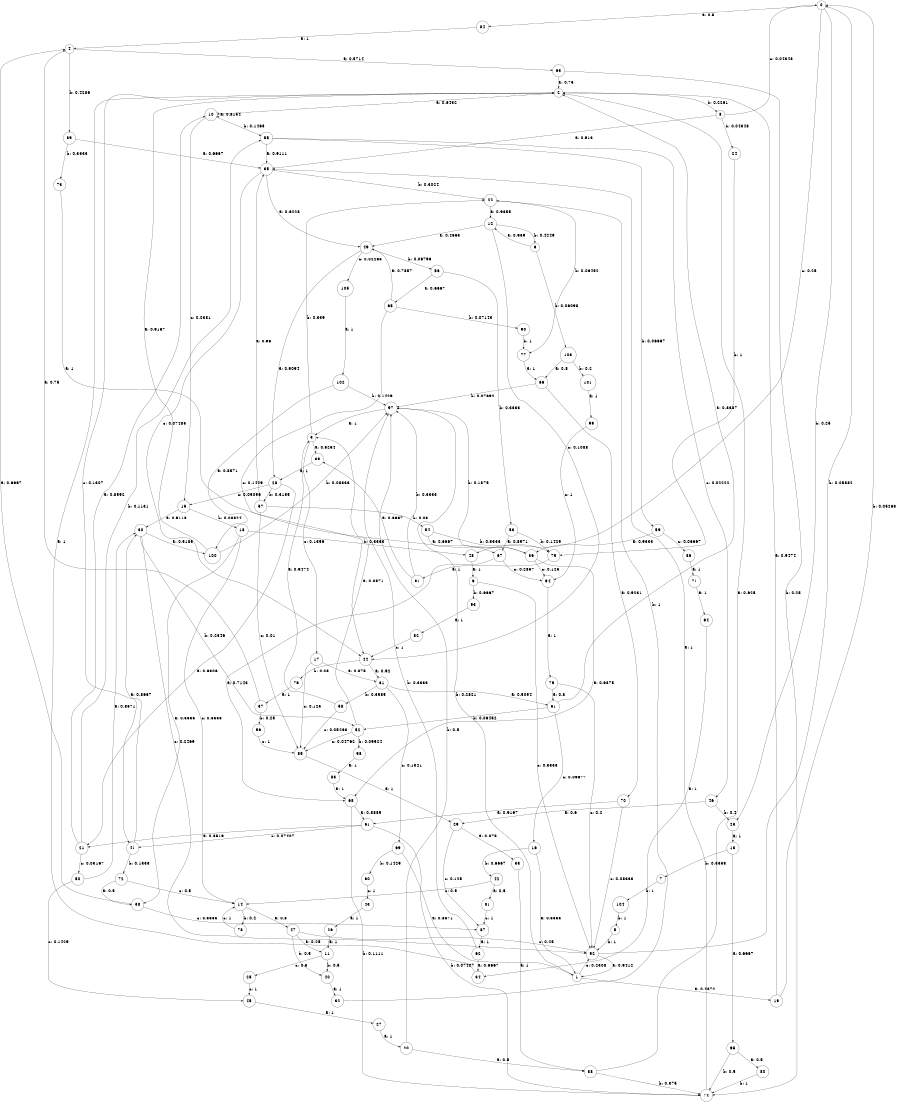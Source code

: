 digraph "d7-100nw-t0-cen-SML" {
size = "6,8.5";
ratio = "fill";
node [shape = circle];
node [fontsize = 24];
edge [fontsize = 24];
0 -> 84 [label = "a: 0.5      "];
0 -> 23 [label = "b: 0.25     "];
0 -> 48 [label = "c: 0.25     "];
1 -> 19 [label = "a: 0.4872   "];
1 -> 97 [label = "b: 0.2821   "];
1 -> 92 [label = "c: 0.2308   "];
2 -> 10 [label = "a: 0.6432   "];
2 -> 8 [label = "b: 0.2261   "];
2 -> 41 [label = "c: 0.1307   "];
3 -> 39 [label = "a: 0.5254   "];
3 -> 22 [label = "b: 0.339    "];
3 -> 17 [label = "c: 0.1356   "];
4 -> 63 [label = "a: 0.5714   "];
4 -> 89 [label = "b: 0.4286   "];
5 -> 92 [label = "b: 1        "];
6 -> 12 [label = "a: 0.939    "];
6 -> 103 [label = "b: 0.06098  "];
7 -> 104 [label = "b: 1        "];
8 -> 35 [label = "a: 0.913    "];
8 -> 24 [label = "b: 0.04348  "];
8 -> 0 [label = "c: 0.04348  "];
9 -> 93 [label = "b: 0.6667   "];
9 -> 92 [label = "c: 0.3333   "];
10 -> 10 [label = "a: 0.8154   "];
10 -> 55 [label = "b: 0.1465   "];
10 -> 15 [label = "c: 0.0381   "];
11 -> 40 [label = "b: 0.5      "];
11 -> 25 [label = "c: 0.5      "];
12 -> 49 [label = "a: 0.4663   "];
12 -> 6 [label = "b: 0.4249   "];
12 -> 44 [label = "c: 0.1088   "];
13 -> 95 [label = "a: 0.6667   "];
13 -> 7 [label = "b: 0.3333   "];
14 -> 47 [label = "a: 0.8      "];
14 -> 78 [label = "b: 0.2      "];
15 -> 30 [label = "a: 0.9118   "];
15 -> 18 [label = "b: 0.08824  "];
16 -> 1 [label = "a: 0.3333   "];
16 -> 42 [label = "b: 0.6667   "];
17 -> 31 [label = "a: 0.875    "];
17 -> 85 [label = "c: 0.125    "];
18 -> 38 [label = "a: 0.3333   "];
18 -> 48 [label = "b: 0.3333   "];
18 -> 14 [label = "c: 0.3333   "];
19 -> 2 [label = "a: 0.9474   "];
19 -> 0 [label = "b: 0.05263  "];
20 -> 88 [label = "a: 0.5      "];
20 -> 97 [label = "b: 0.5      "];
21 -> 10 [label = "a: 0.8552   "];
21 -> 55 [label = "b: 0.1131   "];
21 -> 50 [label = "c: 0.03167  "];
22 -> 12 [label = "a: 0.9355   "];
22 -> 77 [label = "b: 0.06452  "];
23 -> 13 [label = "a: 1        "];
24 -> 75 [label = "b: 1        "];
25 -> 45 [label = "c: 1        "];
26 -> 11 [label = "a: 1        "];
27 -> 20 [label = "a: 1        "];
28 -> 21 [label = "a: 0.6306   "];
28 -> 57 [label = "b: 0.3185   "];
28 -> 15 [label = "c: 0.05096  "];
29 -> 33 [label = "a: 0.875    "];
29 -> 87 [label = "c: 0.125    "];
30 -> 100 [label = "a: 0.5185   "];
30 -> 52 [label = "b: 0.2346   "];
30 -> 92 [label = "c: 0.2469   "];
31 -> 51 [label = "a: 0.5094   "];
31 -> 58 [label = "b: 0.3585   "];
31 -> 69 [label = "c: 0.1321   "];
32 -> 22 [label = "b: 1        "];
33 -> 88 [label = "a: 1        "];
34 -> 2 [label = "a: 1        "];
35 -> 49 [label = "a: 0.6228   "];
35 -> 22 [label = "b: 0.3024   "];
35 -> 44 [label = "c: 0.07485  "];
36 -> 68 [label = "a: 0.6875   "];
36 -> 97 [label = "b: 0.1875   "];
36 -> 94 [label = "c: 0.125    "];
37 -> 4 [label = "a: 0.75     "];
37 -> 96 [label = "b: 0.25     "];
38 -> 4 [label = "a: 0.6667   "];
38 -> 87 [label = "c: 0.3333   "];
39 -> 28 [label = "a: 1        "];
40 -> 32 [label = "a: 1        "];
41 -> 30 [label = "a: 0.8667   "];
41 -> 72 [label = "b: 0.1333   "];
42 -> 81 [label = "a: 0.5      "];
42 -> 14 [label = "c: 0.5      "];
43 -> 26 [label = "a: 1        "];
44 -> 31 [label = "a: 0.92     "];
44 -> 76 [label = "b: 0.08     "];
45 -> 27 [label = "a: 1        "];
46 -> 29 [label = "a: 0.6      "];
46 -> 23 [label = "b: 0.4      "];
47 -> 11 [label = "a: 0.25     "];
47 -> 40 [label = "b: 0.5      "];
47 -> 92 [label = "c: 0.25     "];
48 -> 9 [label = "a: 1        "];
49 -> 28 [label = "a: 0.9094   "];
49 -> 56 [label = "b: 0.06796  "];
49 -> 105 [label = "c: 0.02265  "];
50 -> 30 [label = "a: 0.8571   "];
50 -> 45 [label = "c: 0.1429   "];
51 -> 2 [label = "a: 0.8387   "];
51 -> 52 [label = "b: 0.06452  "];
51 -> 16 [label = "c: 0.09677  "];
52 -> 3 [label = "a: 0.8571   "];
52 -> 98 [label = "b: 0.09524  "];
52 -> 85 [label = "c: 0.04762  "];
53 -> 67 [label = "a: 0.8571   "];
53 -> 75 [label = "b: 0.1429   "];
54 -> 36 [label = "a: 0.6667   "];
54 -> 75 [label = "b: 0.3333   "];
55 -> 35 [label = "a: 0.9111   "];
55 -> 59 [label = "b: 0.06667  "];
55 -> 46 [label = "c: 0.02222  "];
56 -> 65 [label = "a: 0.6667   "];
56 -> 53 [label = "b: 0.3333   "];
57 -> 35 [label = "a: 0.96     "];
57 -> 54 [label = "b: 0.03     "];
57 -> 85 [label = "c: 0.01     "];
58 -> 3 [label = "a: 0.9474   "];
58 -> 85 [label = "c: 0.05263  "];
59 -> 36 [label = "a: 0.9333   "];
59 -> 86 [label = "c: 0.06667  "];
60 -> 43 [label = "c: 1        "];
61 -> 21 [label = "a: 0.8519   "];
61 -> 74 [label = "b: 0.07407  "];
61 -> 41 [label = "c: 0.07407  "];
62 -> 34 [label = "a: 0.6667   "];
62 -> 97 [label = "b: 0.3333   "];
63 -> 2 [label = "a: 0.75     "];
63 -> 74 [label = "b: 0.25     "];
64 -> 34 [label = "a: 1        "];
65 -> 49 [label = "a: 0.7857   "];
65 -> 90 [label = "b: 0.07143  "];
65 -> 44 [label = "c: 0.1429   "];
66 -> 70 [label = "a: 0.9231   "];
66 -> 97 [label = "b: 0.07692  "];
67 -> 68 [label = "a: 0.7143   "];
67 -> 94 [label = "c: 0.2857   "];
68 -> 61 [label = "a: 0.8889   "];
68 -> 74 [label = "b: 0.1111   "];
69 -> 1 [label = "a: 0.8571   "];
69 -> 60 [label = "b: 0.1429   "];
70 -> 61 [label = "a: 0.9167   "];
70 -> 92 [label = "c: 0.08333  "];
71 -> 64 [label = "a: 1        "];
72 -> 38 [label = "a: 0.5      "];
72 -> 14 [label = "c: 0.5      "];
73 -> 67 [label = "a: 1        "];
74 -> 35 [label = "a: 1        "];
75 -> 91 [label = "a: 1        "];
76 -> 37 [label = "a: 1        "];
77 -> 66 [label = "a: 1        "];
78 -> 14 [label = "c: 1        "];
79 -> 51 [label = "a: 0.8      "];
79 -> 92 [label = "c: 0.2      "];
80 -> 74 [label = "b: 1        "];
81 -> 87 [label = "c: 1        "];
82 -> 44 [label = "c: 1        "];
83 -> 68 [label = "a: 1        "];
84 -> 4 [label = "a: 1        "];
85 -> 29 [label = "a: 1        "];
86 -> 71 [label = "a: 1        "];
87 -> 62 [label = "a: 1        "];
88 -> 2 [label = "a: 0.625    "];
88 -> 74 [label = "b: 0.375    "];
89 -> 35 [label = "a: 0.6667   "];
89 -> 73 [label = "b: 0.3333   "];
90 -> 77 [label = "b: 1        "];
91 -> 39 [label = "a: 0.6667   "];
91 -> 97 [label = "b: 0.3333   "];
92 -> 1 [label = "a: 0.9412   "];
92 -> 0 [label = "b: 0.05882  "];
93 -> 82 [label = "a: 1        "];
94 -> 79 [label = "a: 1        "];
95 -> 80 [label = "a: 0.5      "];
95 -> 74 [label = "b: 0.5      "];
96 -> 85 [label = "c: 1        "];
97 -> 3 [label = "a: 1        "];
98 -> 83 [label = "a: 1        "];
99 -> 94 [label = "c: 1        "];
100 -> 2 [label = "a: 0.9167   "];
100 -> 97 [label = "b: 0.08333  "];
101 -> 99 [label = "a: 1        "];
102 -> 100 [label = "a: 0.8571   "];
102 -> 97 [label = "b: 0.1429   "];
103 -> 66 [label = "a: 0.8      "];
103 -> 101 [label = "b: 0.2      "];
104 -> 5 [label = "b: 1        "];
105 -> 102 [label = "a: 1        "];
}